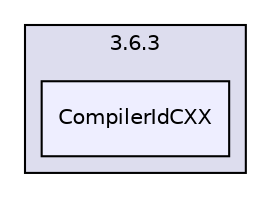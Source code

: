 digraph "/media/nicolas/A600540B0053E13B/Users/nicolas/Documents/Ecole/ISEN/Projet/Coupe de France/Module Cerveau/Artificial Intelligence/ai/CLion_folders/cmake-build-debug/CMakeFiles/3.6.3/CompilerIdCXX" {
  compound=true
  node [ fontsize="10", fontname="Helvetica"];
  edge [ labelfontsize="10", labelfontname="Helvetica"];
  subgraph clusterdir_28e6e14dc7607c3539469551982eb4e3 {
    graph [ bgcolor="#ddddee", pencolor="black", label="3.6.3" fontname="Helvetica", fontsize="10", URL="dir_28e6e14dc7607c3539469551982eb4e3.html"]
  dir_c1a06fd6ff6957f4143e895e711236f1 [shape=box, label="CompilerIdCXX", style="filled", fillcolor="#eeeeff", pencolor="black", URL="dir_c1a06fd6ff6957f4143e895e711236f1.html"];
  }
}

